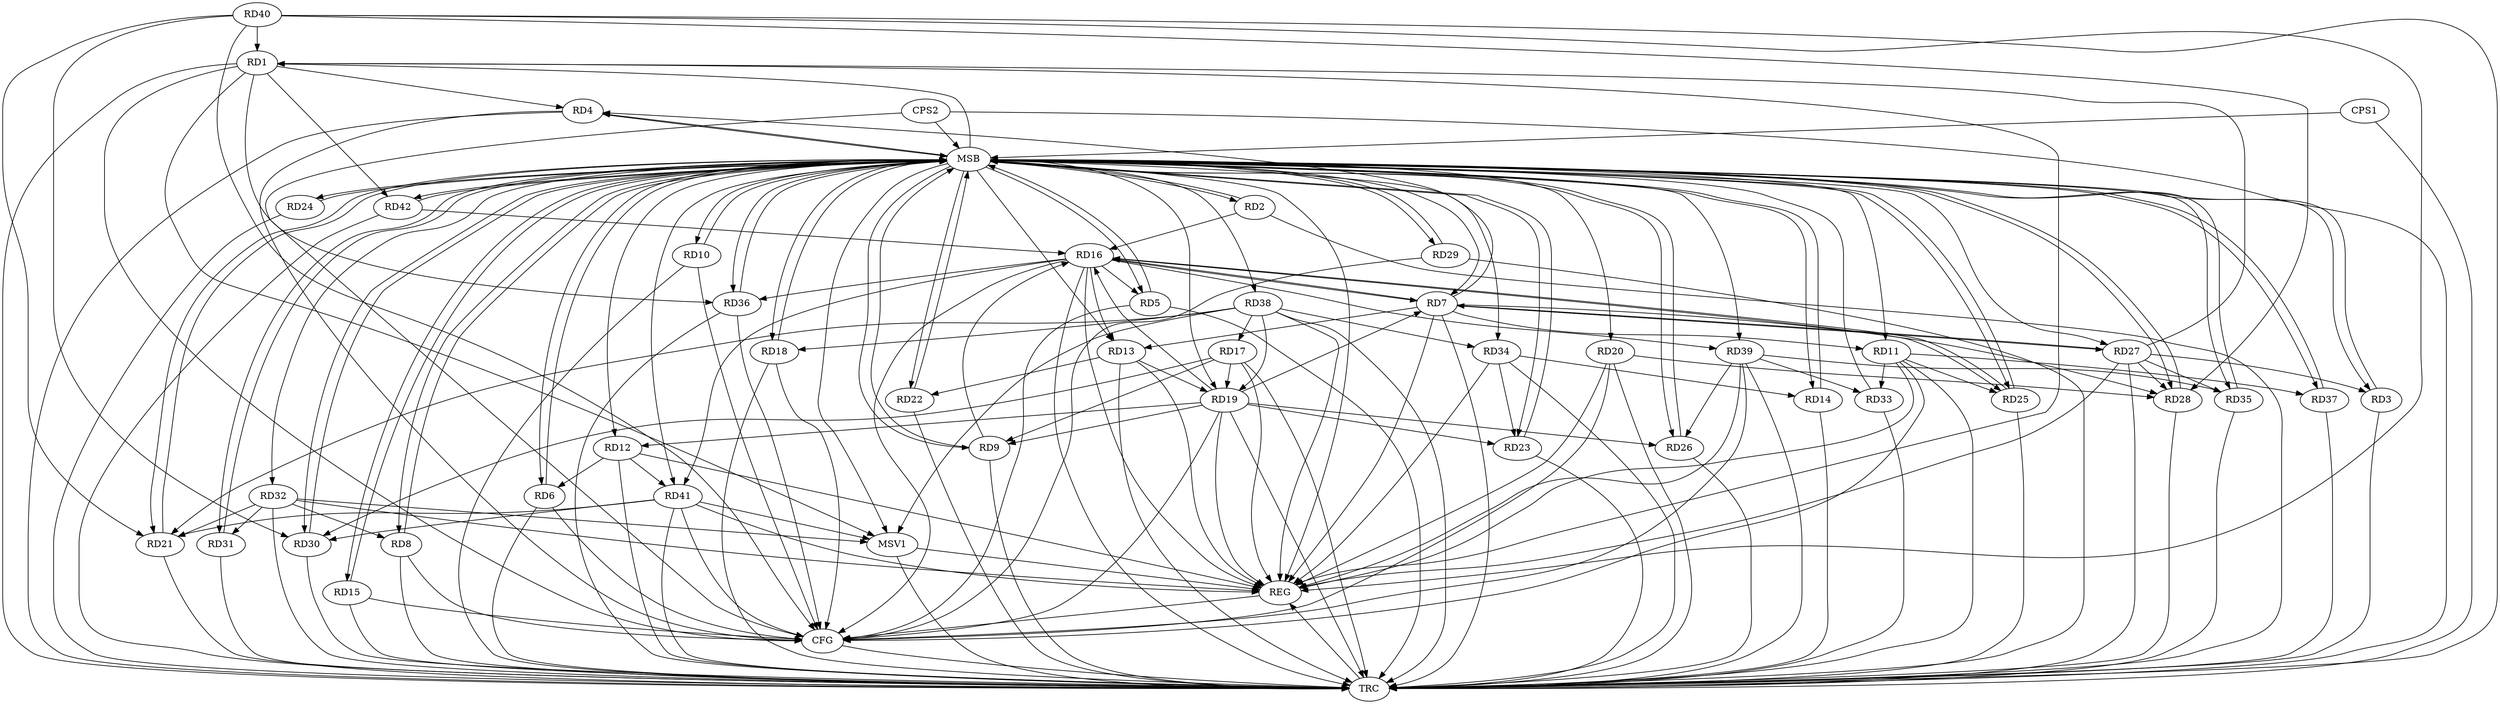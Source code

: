 strict digraph G {
  RD1 [ label="RD1" ];
  RD2 [ label="RD2" ];
  RD3 [ label="RD3" ];
  RD4 [ label="RD4" ];
  RD5 [ label="RD5" ];
  RD6 [ label="RD6" ];
  RD7 [ label="RD7" ];
  RD8 [ label="RD8" ];
  RD9 [ label="RD9" ];
  RD10 [ label="RD10" ];
  RD11 [ label="RD11" ];
  RD12 [ label="RD12" ];
  RD13 [ label="RD13" ];
  RD14 [ label="RD14" ];
  RD15 [ label="RD15" ];
  RD16 [ label="RD16" ];
  RD17 [ label="RD17" ];
  RD18 [ label="RD18" ];
  RD19 [ label="RD19" ];
  RD20 [ label="RD20" ];
  RD21 [ label="RD21" ];
  RD22 [ label="RD22" ];
  RD23 [ label="RD23" ];
  RD24 [ label="RD24" ];
  RD25 [ label="RD25" ];
  RD26 [ label="RD26" ];
  RD27 [ label="RD27" ];
  RD28 [ label="RD28" ];
  RD29 [ label="RD29" ];
  RD30 [ label="RD30" ];
  RD31 [ label="RD31" ];
  RD32 [ label="RD32" ];
  RD33 [ label="RD33" ];
  RD34 [ label="RD34" ];
  RD35 [ label="RD35" ];
  RD36 [ label="RD36" ];
  RD37 [ label="RD37" ];
  RD38 [ label="RD38" ];
  RD39 [ label="RD39" ];
  RD40 [ label="RD40" ];
  RD41 [ label="RD41" ];
  RD42 [ label="RD42" ];
  CPS1 [ label="CPS1" ];
  CPS2 [ label="CPS2" ];
  REG [ label="REG" ];
  MSB [ label="MSB" ];
  CFG [ label="CFG" ];
  TRC [ label="TRC" ];
  MSV1 [ label="MSV1" ];
  RD1 -> RD4;
  RD27 -> RD1;
  RD1 -> RD36;
  RD40 -> RD1;
  RD1 -> RD42;
  RD27 -> RD3;
  RD7 -> RD4;
  RD16 -> RD5;
  RD12 -> RD6;
  RD7 -> RD11;
  RD7 -> RD13;
  RD16 -> RD7;
  RD19 -> RD7;
  RD7 -> RD27;
  RD27 -> RD7;
  RD7 -> RD28;
  RD32 -> RD8;
  RD17 -> RD9;
  RD19 -> RD9;
  RD11 -> RD25;
  RD11 -> RD33;
  RD11 -> RD37;
  RD19 -> RD12;
  RD12 -> RD41;
  RD16 -> RD13;
  RD13 -> RD19;
  RD13 -> RD22;
  RD34 -> RD14;
  RD16 -> RD25;
  RD16 -> RD36;
  RD16 -> RD39;
  RD16 -> RD41;
  RD17 -> RD19;
  RD17 -> RD30;
  RD38 -> RD17;
  RD38 -> RD18;
  RD19 -> RD23;
  RD19 -> RD26;
  RD38 -> RD19;
  RD20 -> RD28;
  RD32 -> RD21;
  RD38 -> RD21;
  RD40 -> RD21;
  RD41 -> RD21;
  RD34 -> RD23;
  RD39 -> RD26;
  RD27 -> RD28;
  RD27 -> RD35;
  RD40 -> RD28;
  RD40 -> RD30;
  RD41 -> RD30;
  RD32 -> RD31;
  RD39 -> RD33;
  RD38 -> RD34;
  RD39 -> RD35;
  RD1 -> REG;
  RD7 -> REG;
  RD11 -> REG;
  RD12 -> REG;
  RD13 -> REG;
  RD16 -> REG;
  RD17 -> REG;
  RD19 -> REG;
  RD20 -> REG;
  RD27 -> REG;
  RD32 -> REG;
  RD34 -> REG;
  RD38 -> REG;
  RD39 -> REG;
  RD40 -> REG;
  RD41 -> REG;
  RD2 -> MSB;
  MSB -> RD24;
  MSB -> RD42;
  MSB -> REG;
  RD3 -> MSB;
  MSB -> RD1;
  MSB -> RD25;
  RD4 -> MSB;
  MSB -> RD5;
  MSB -> RD29;
  RD5 -> MSB;
  MSB -> RD10;
  MSB -> RD13;
  MSB -> RD19;
  MSB -> RD27;
  RD6 -> MSB;
  MSB -> RD3;
  MSB -> RD28;
  RD8 -> MSB;
  MSB -> RD9;
  MSB -> RD14;
  MSB -> RD18;
  MSB -> RD32;
  MSB -> RD38;
  RD9 -> MSB;
  MSB -> RD15;
  MSB -> RD21;
  MSB -> RD22;
  MSB -> RD37;
  RD10 -> MSB;
  RD14 -> MSB;
  MSB -> RD4;
  MSB -> RD35;
  RD15 -> MSB;
  RD18 -> MSB;
  RD21 -> MSB;
  RD22 -> MSB;
  MSB -> RD11;
  MSB -> RD12;
  MSB -> RD26;
  RD23 -> MSB;
  MSB -> RD7;
  RD24 -> MSB;
  RD25 -> MSB;
  MSB -> RD8;
  MSB -> RD30;
  MSB -> RD36;
  RD26 -> MSB;
  RD28 -> MSB;
  MSB -> RD23;
  MSB -> RD34;
  RD29 -> MSB;
  RD30 -> MSB;
  MSB -> RD2;
  RD31 -> MSB;
  RD33 -> MSB;
  RD35 -> MSB;
  MSB -> RD31;
  RD36 -> MSB;
  MSB -> RD41;
  RD37 -> MSB;
  MSB -> RD6;
  RD42 -> MSB;
  MSB -> RD39;
  CPS1 -> MSB;
  CPS2 -> MSB;
  MSB -> RD20;
  RD19 -> CFG;
  RD4 -> CFG;
  RD20 -> CFG;
  RD36 -> CFG;
  RD29 -> CFG;
  RD10 -> CFG;
  RD1 -> CFG;
  RD8 -> CFG;
  RD11 -> CFG;
  RD39 -> CFG;
  CPS2 -> CFG;
  RD6 -> CFG;
  RD5 -> CFG;
  RD16 -> CFG;
  RD15 -> CFG;
  RD40 -> CFG;
  RD41 -> CFG;
  RD18 -> CFG;
  REG -> CFG;
  RD1 -> TRC;
  RD2 -> TRC;
  RD3 -> TRC;
  RD4 -> TRC;
  RD5 -> TRC;
  RD6 -> TRC;
  RD7 -> TRC;
  RD8 -> TRC;
  RD9 -> TRC;
  RD10 -> TRC;
  RD11 -> TRC;
  RD12 -> TRC;
  RD13 -> TRC;
  RD14 -> TRC;
  RD15 -> TRC;
  RD16 -> TRC;
  RD17 -> TRC;
  RD18 -> TRC;
  RD19 -> TRC;
  RD20 -> TRC;
  RD21 -> TRC;
  RD22 -> TRC;
  RD23 -> TRC;
  RD24 -> TRC;
  RD25 -> TRC;
  RD26 -> TRC;
  RD27 -> TRC;
  RD28 -> TRC;
  RD29 -> TRC;
  RD30 -> TRC;
  RD31 -> TRC;
  RD32 -> TRC;
  RD33 -> TRC;
  RD34 -> TRC;
  RD35 -> TRC;
  RD36 -> TRC;
  RD37 -> TRC;
  RD38 -> TRC;
  RD39 -> TRC;
  RD40 -> TRC;
  RD41 -> TRC;
  RD42 -> TRC;
  CPS1 -> TRC;
  CPS2 -> TRC;
  CFG -> TRC;
  TRC -> REG;
  RD25 -> RD16;
  RD9 -> RD16;
  RD19 -> RD16;
  RD2 -> RD16;
  RD7 -> RD16;
  RD42 -> RD16;
  RD1 -> MSV1;
  RD32 -> MSV1;
  RD38 -> MSV1;
  RD41 -> MSV1;
  MSB -> MSV1;
  MSV1 -> REG;
  MSV1 -> TRC;
}

